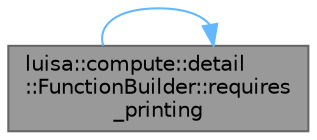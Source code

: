 digraph "luisa::compute::detail::FunctionBuilder::requires_printing"
{
 // LATEX_PDF_SIZE
  bgcolor="transparent";
  edge [fontname=Helvetica,fontsize=10,labelfontname=Helvetica,labelfontsize=10];
  node [fontname=Helvetica,fontsize=10,shape=box,height=0.2,width=0.4];
  rankdir="LR";
  Node1 [id="Node000001",label="luisa::compute::detail\l::FunctionBuilder::requires\l_printing",height=0.2,width=0.4,color="gray40", fillcolor="grey60", style="filled", fontcolor="black",tooltip="Return if uses printing."];
  Node1 -> Node1 [id="edge1_Node000001_Node000001",color="steelblue1",style="solid",tooltip=" "];
}
